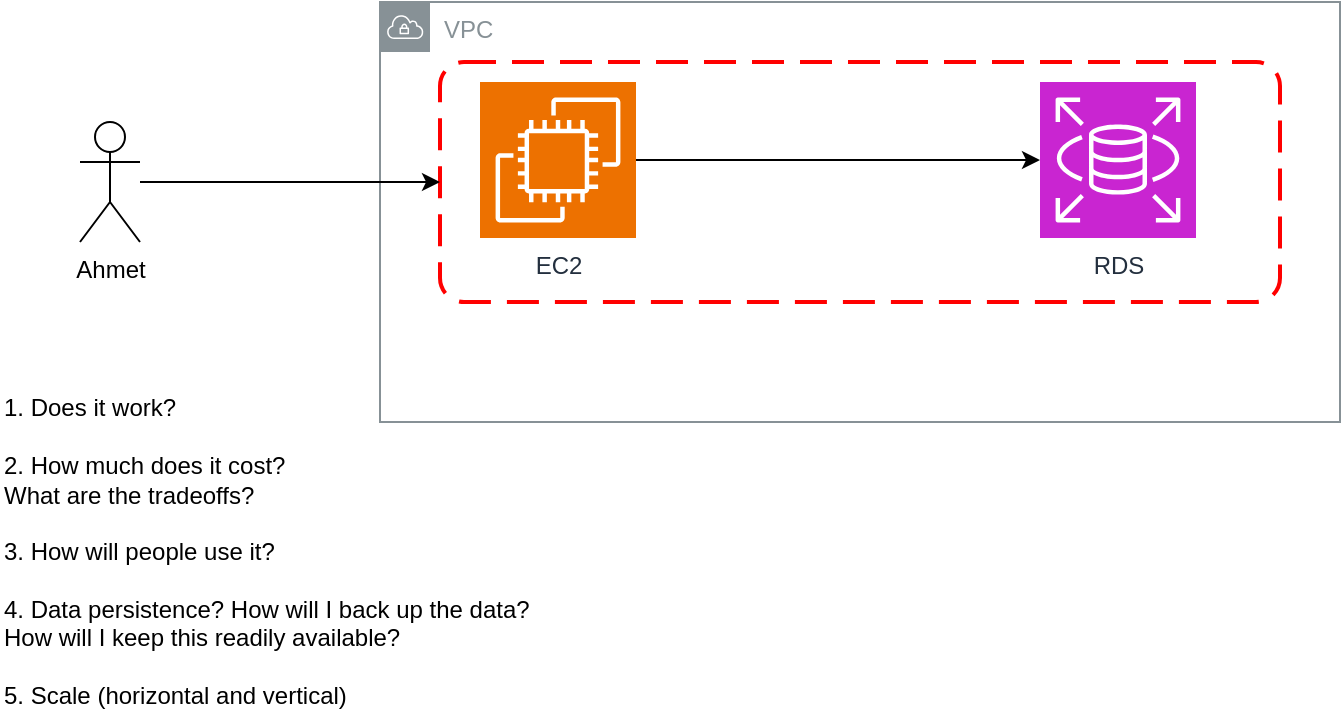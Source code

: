 <mxfile version="27.0.6">
  <diagram name="Page-1" id="4fzjV3xX1M5gmsqRXQMJ">
    <mxGraphModel dx="1257" dy="655" grid="1" gridSize="10" guides="1" tooltips="1" connect="1" arrows="1" fold="1" page="1" pageScale="1" pageWidth="827" pageHeight="1169" math="0" shadow="0">
      <root>
        <mxCell id="0" />
        <mxCell id="1" parent="0" />
        <mxCell id="PLO_yXnJtZzB-iiUZlZu-1" value="VPC" style="sketch=0;outlineConnect=0;gradientColor=none;html=1;whiteSpace=wrap;fontSize=12;fontStyle=0;shape=mxgraph.aws4.group;grIcon=mxgraph.aws4.group_vpc;strokeColor=#879196;fillColor=none;verticalAlign=top;align=left;spacingLeft=30;fontColor=#879196;dashed=0;" vertex="1" parent="1">
          <mxGeometry x="230" y="40" width="480" height="210" as="geometry" />
        </mxCell>
        <mxCell id="PLO_yXnJtZzB-iiUZlZu-5" style="edgeStyle=orthogonalEdgeStyle;rounded=0;orthogonalLoop=1;jettySize=auto;html=1;" edge="1" parent="1" source="PLO_yXnJtZzB-iiUZlZu-2" target="PLO_yXnJtZzB-iiUZlZu-3">
          <mxGeometry relative="1" as="geometry" />
        </mxCell>
        <mxCell id="PLO_yXnJtZzB-iiUZlZu-2" value="EC2" style="sketch=0;points=[[0,0,0],[0.25,0,0],[0.5,0,0],[0.75,0,0],[1,0,0],[0,1,0],[0.25,1,0],[0.5,1,0],[0.75,1,0],[1,1,0],[0,0.25,0],[0,0.5,0],[0,0.75,0],[1,0.25,0],[1,0.5,0],[1,0.75,0]];outlineConnect=0;fontColor=#232F3E;fillColor=#ED7100;strokeColor=#ffffff;dashed=0;verticalLabelPosition=bottom;verticalAlign=top;align=center;html=1;fontSize=12;fontStyle=0;aspect=fixed;shape=mxgraph.aws4.resourceIcon;resIcon=mxgraph.aws4.ec2;" vertex="1" parent="1">
          <mxGeometry x="280" y="80" width="78" height="78" as="geometry" />
        </mxCell>
        <mxCell id="PLO_yXnJtZzB-iiUZlZu-3" value="RDS" style="sketch=0;points=[[0,0,0],[0.25,0,0],[0.5,0,0],[0.75,0,0],[1,0,0],[0,1,0],[0.25,1,0],[0.5,1,0],[0.75,1,0],[1,1,0],[0,0.25,0],[0,0.5,0],[0,0.75,0],[1,0.25,0],[1,0.5,0],[1,0.75,0]];outlineConnect=0;fontColor=#232F3E;fillColor=#C925D1;strokeColor=#ffffff;dashed=0;verticalLabelPosition=bottom;verticalAlign=top;align=center;html=1;fontSize=12;fontStyle=0;aspect=fixed;shape=mxgraph.aws4.resourceIcon;resIcon=mxgraph.aws4.rds;" vertex="1" parent="1">
          <mxGeometry x="560" y="80" width="78" height="78" as="geometry" />
        </mxCell>
        <mxCell id="PLO_yXnJtZzB-iiUZlZu-6" value="" style="rounded=1;arcSize=10;dashed=1;strokeColor=#ff0000;fillColor=none;gradientColor=none;dashPattern=8 4;strokeWidth=2;" vertex="1" parent="1">
          <mxGeometry x="260" y="70" width="420" height="120" as="geometry" />
        </mxCell>
        <mxCell id="PLO_yXnJtZzB-iiUZlZu-11" style="edgeStyle=orthogonalEdgeStyle;rounded=0;orthogonalLoop=1;jettySize=auto;html=1;" edge="1" parent="1" source="PLO_yXnJtZzB-iiUZlZu-7" target="PLO_yXnJtZzB-iiUZlZu-6">
          <mxGeometry relative="1" as="geometry" />
        </mxCell>
        <mxCell id="PLO_yXnJtZzB-iiUZlZu-7" value="Ahmet" style="shape=umlActor;verticalLabelPosition=bottom;verticalAlign=top;html=1;outlineConnect=0;" vertex="1" parent="1">
          <mxGeometry x="80" y="100" width="30" height="60" as="geometry" />
        </mxCell>
        <mxCell id="PLO_yXnJtZzB-iiUZlZu-12" value="1. Does it work?&lt;div&gt;&lt;br&gt;&lt;/div&gt;&lt;div&gt;2. How much does it cost?&lt;/div&gt;&lt;div&gt;What are the tradeoffs?&lt;/div&gt;&lt;div&gt;&lt;br&gt;&lt;/div&gt;&lt;div&gt;3. How will people use it?&lt;/div&gt;&lt;div&gt;&lt;br&gt;&lt;/div&gt;&lt;div&gt;4. Data persistence? How will I back up the data?&lt;/div&gt;&lt;div&gt;How will I keep this readily available?&lt;/div&gt;&lt;div&gt;&lt;br&gt;&lt;/div&gt;&lt;div&gt;5. Scale (horizontal and vertical)&lt;/div&gt;" style="text;html=1;align=left;verticalAlign=middle;resizable=0;points=[];autosize=1;strokeColor=none;fillColor=none;" vertex="1" parent="1">
          <mxGeometry x="40" y="230" width="290" height="170" as="geometry" />
        </mxCell>
      </root>
    </mxGraphModel>
  </diagram>
</mxfile>

